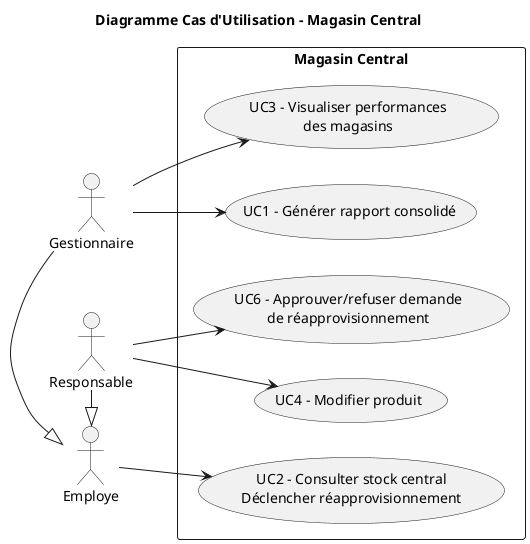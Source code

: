 @startuml "Diagramme Cas d'Utilisation - Magasin Central"
title Diagramme Cas d'Utilisation - Magasin Central
left to right direction

actor Employe as E
actor Gestionnaire as G
actor Responsable as R

G -|> E
R -|> E

rectangle "Magasin Central" {
    usecase UC1 as "UC1 - Générer rapport consolidé"
    usecase UC2 as "UC2 - Consulter stock central\nDéclencher réapprovisionnement"
    usecase UC3 as "UC3 - Visualiser performances\ndes magasins"
    usecase UC4 as "UC4 - Modifier produit"
    usecase UC6 as "UC6 - Approuver/refuser demande\nde réapprovisionnement"
}

G --> UC1
E --> UC2
G --> UC3
R --> UC4
R --> UC6
@enduml
